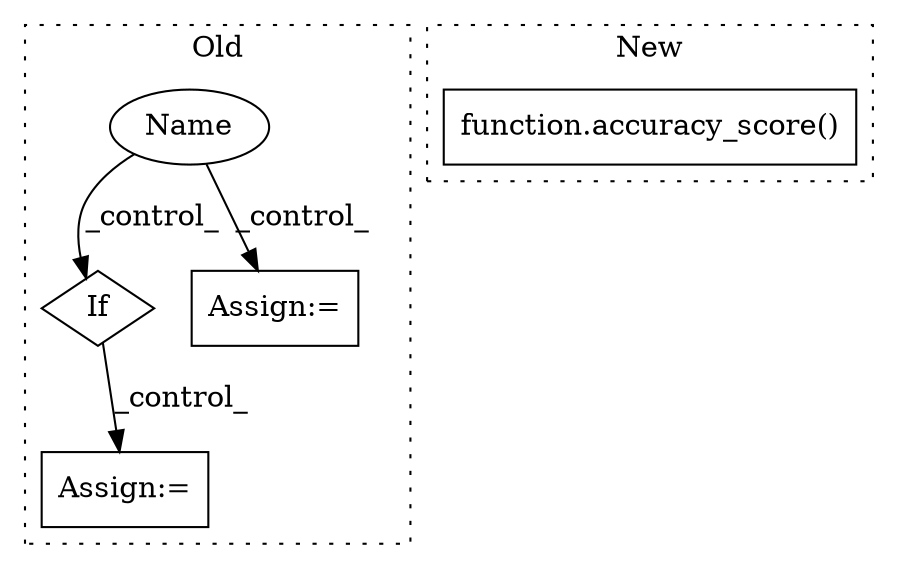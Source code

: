 digraph G {
subgraph cluster0 {
1 [label="If" a="96" s="1229" l="3" shape="diamond"];
3 [label="Assign:=" a="68" s="1276" l="3" shape="box"];
4 [label="Name" a="87" s="868" l="1" shape="ellipse"];
5 [label="Assign:=" a="68" s="1350" l="10" shape="box"];
label = "Old";
style="dotted";
}
subgraph cluster1 {
2 [label="function.accuracy_score()" a="75" s="3102,3131" l="15,1" shape="box"];
label = "New";
style="dotted";
}
1 -> 3 [label="_control_"];
4 -> 1 [label="_control_"];
4 -> 5 [label="_control_"];
}